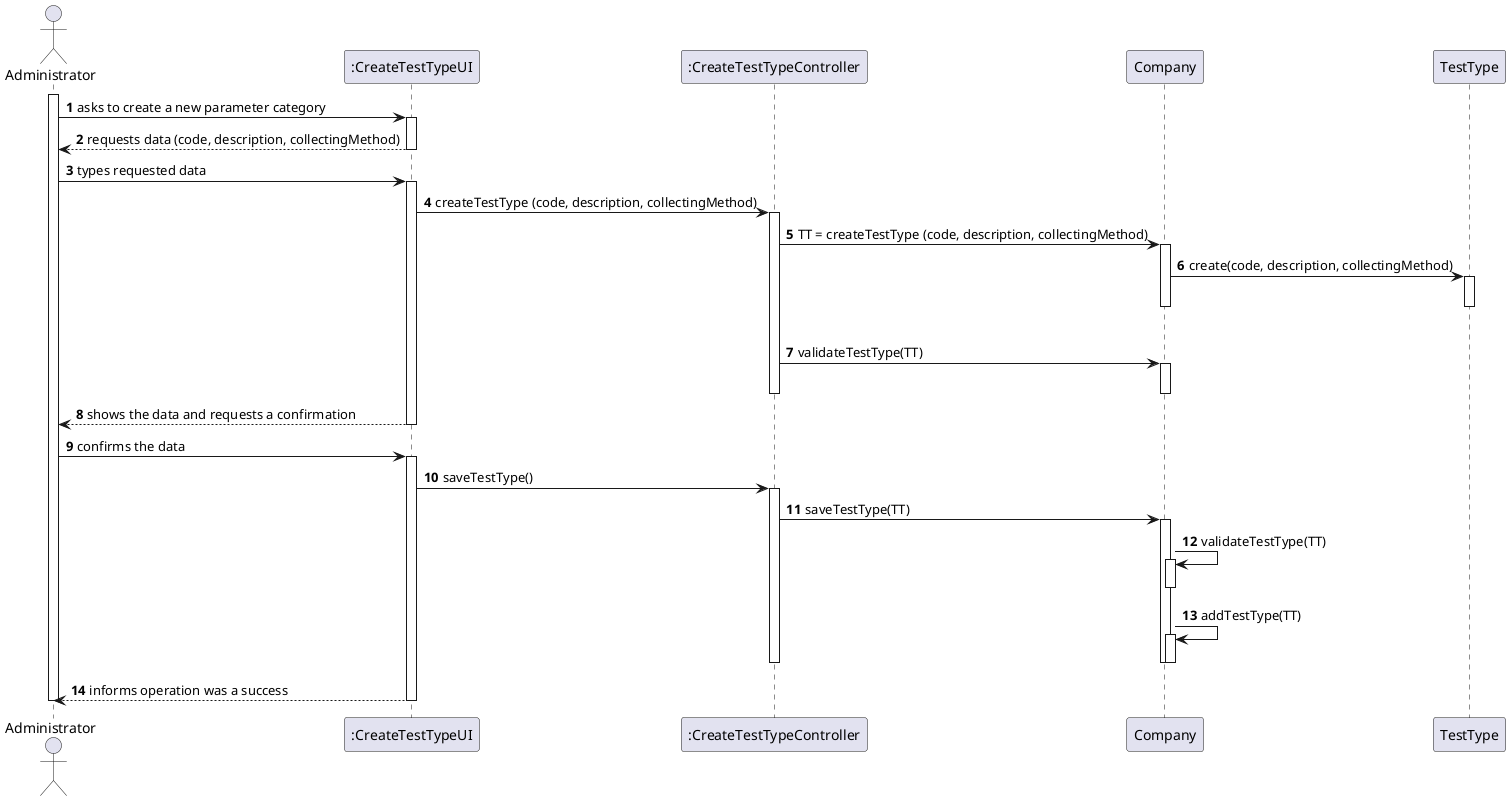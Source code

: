 @startuml
autonumber
'hide footbox
actor "Administrator" as ADM

participant ":CreateTestTypeUI" as UI
participant ":CreateTestTypeController" as CTRL
participant "Company" as _APP
participant "TestType" as TT


activate ADM
ADM -> UI : asks to create a new parameter category
activate UI
UI --> ADM : requests data (code, description, collectingMethod)
deactivate UI

ADM -> UI : types requested data
activate UI

UI -> CTRL : createTestType (code, description, collectingMethod)
activate CTRL

CTRL -> _APP : TT = createTestType (code, description, collectingMethod)
activate _APP
_APP -> TT : create(code, description, collectingMethod)
activate TT
deactivate TT
deactivate _APP
|||
CTRL -> _APP : validateTestType(TT)
activate _APP
deactivate _APP
deactivate CTRL

UI --> ADM : shows the data and requests a confirmation
deactivate UI

ADM -> UI : confirms the data
activate UI

UI -> CTRL : saveTestType()
activate CTRL

CTRL -> _APP : saveTestType(TT)
activate _APP
_APP -> _APP : validateTestType(TT)
activate _APP
deactivate _APP
_APP -> _APP : addTestType(TT)
activate _APP
deactivate _APP
deactivate _APP



deactivate CTRL
UI --> ADM : informs operation was a success
deactivate UI
deactivate ADM

@enduml